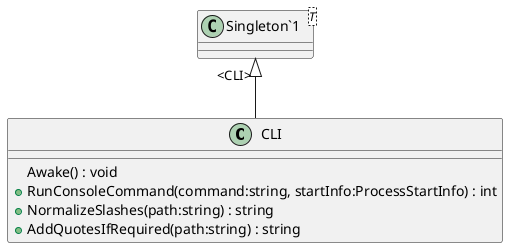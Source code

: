 @startuml
class CLI {
    Awake() : void
    + RunConsoleCommand(command:string, startInfo:ProcessStartInfo) : int
    + NormalizeSlashes(path:string) : string
    + AddQuotesIfRequired(path:string) : string
}
class "Singleton`1"<T> {
}
"Singleton`1" "<CLI>" <|-- CLI
@enduml
